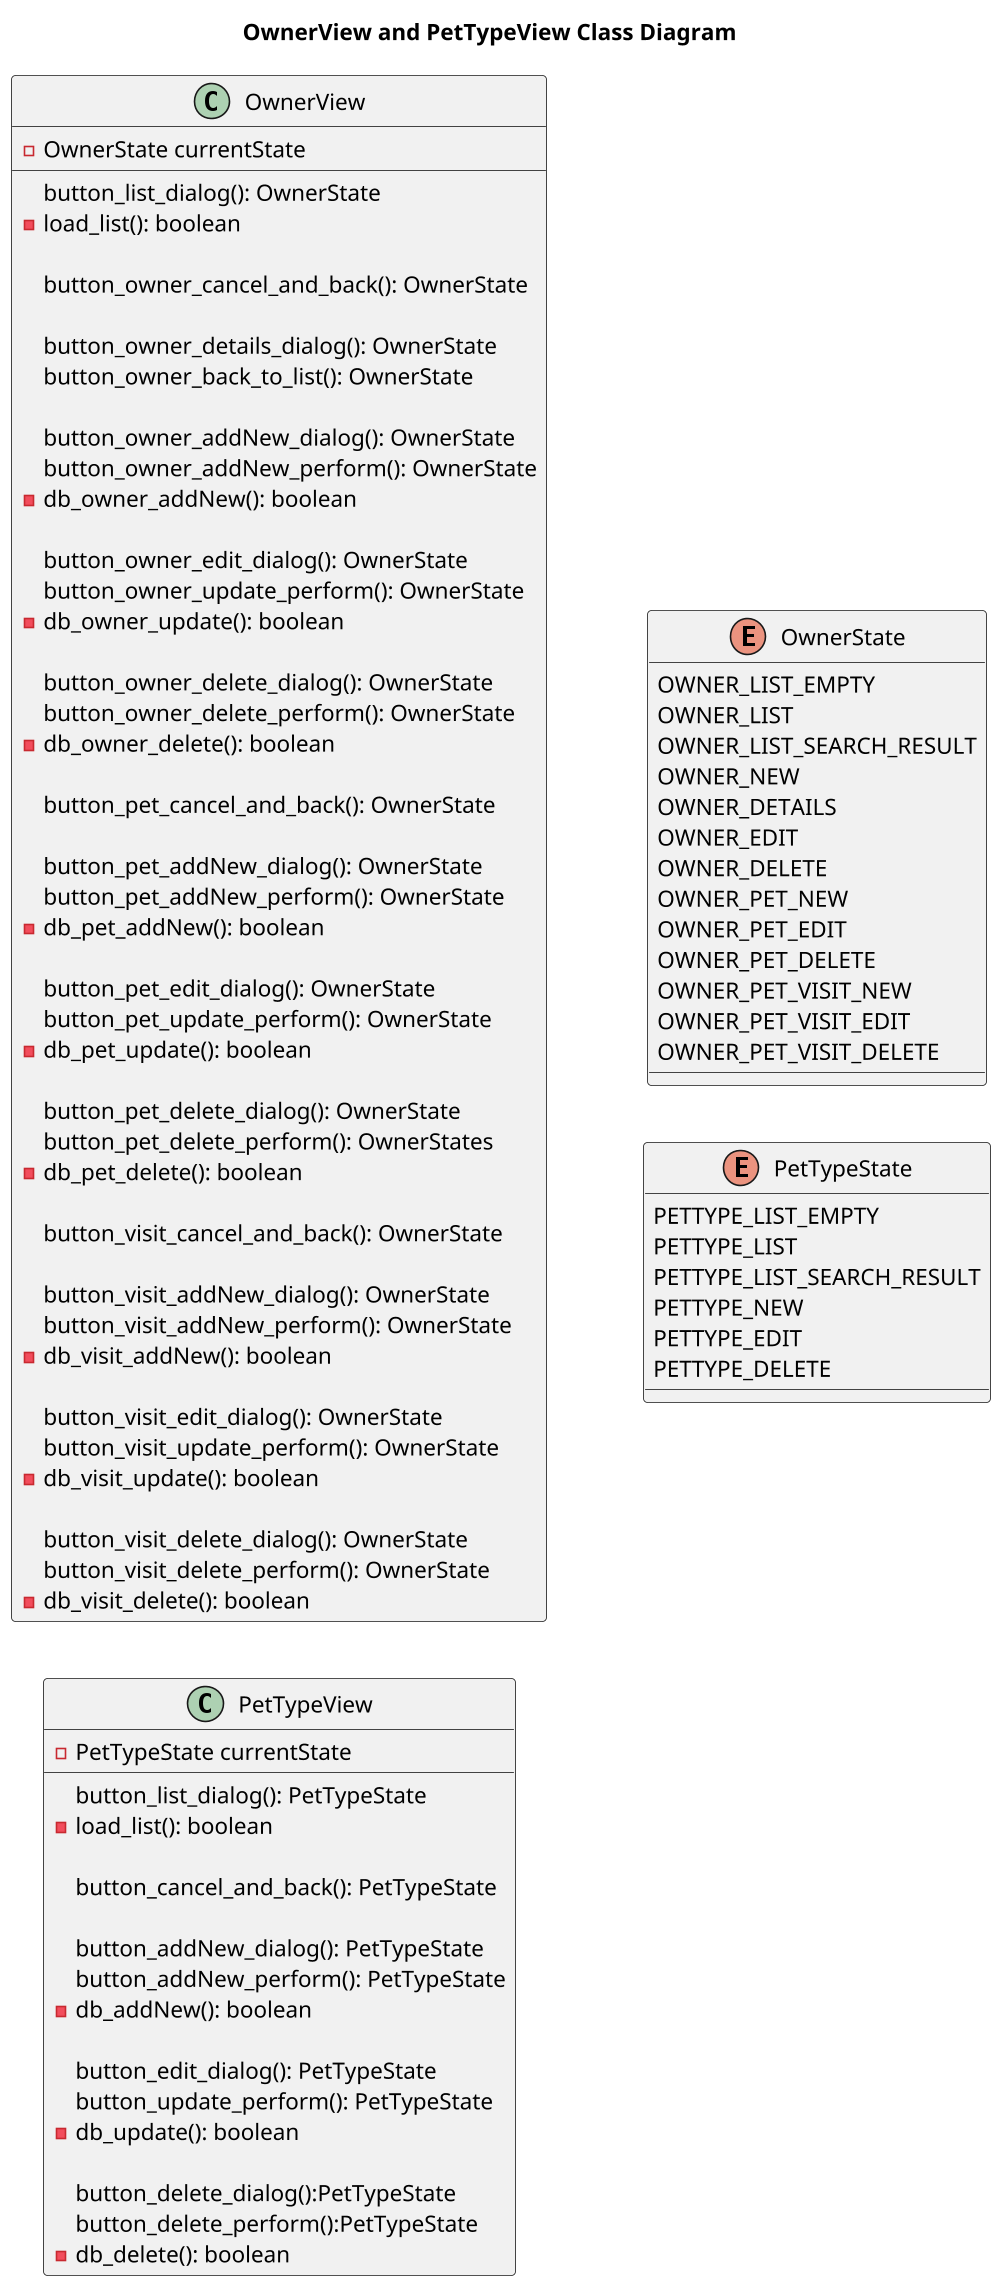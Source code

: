 @startuml


title OwnerView and PetTypeView Class Diagram
'https://plantuml.com/class-diagram

left to right direction
'top to bottom direction

scale 1000 width

class OwnerView {

    - OwnerState currentState

    button_list_dialog(): OwnerState
    - load_list(): boolean

    button_owner_cancel_and_back(): OwnerState

    button_owner_details_dialog(): OwnerState
    button_owner_back_to_list(): OwnerState

    button_owner_addNew_dialog(): OwnerState
    button_owner_addNew_perform(): OwnerState
    -db_owner_addNew(): boolean

    button_owner_edit_dialog(): OwnerState
    button_owner_update_perform(): OwnerState
    - db_owner_update(): boolean

    button_owner_delete_dialog(): OwnerState
    button_owner_delete_perform(): OwnerState
    - db_owner_delete(): boolean

    button_pet_cancel_and_back(): OwnerState

    button_pet_addNew_dialog(): OwnerState
    button_pet_addNew_perform(): OwnerState
    - db_pet_addNew(): boolean

    button_pet_edit_dialog(): OwnerState
    button_pet_update_perform(): OwnerState
    - db_pet_update(): boolean

    button_pet_delete_dialog(): OwnerState
    button_pet_delete_perform(): OwnerStates
    - db_pet_delete(): boolean

    button_visit_cancel_and_back(): OwnerState

    button_visit_addNew_dialog(): OwnerState
    button_visit_addNew_perform(): OwnerState
    - db_visit_addNew(): boolean

    button_visit_edit_dialog(): OwnerState
    button_visit_update_perform(): OwnerState
   - db_visit_update(): boolean

    button_visit_delete_dialog(): OwnerState
    button_visit_delete_perform(): OwnerState
    - db_visit_delete(): boolean
}

class PetTypeView {

    - PetTypeState currentState

    button_list_dialog(): PetTypeState
    - load_list(): boolean

    button_cancel_and_back(): PetTypeState

    button_addNew_dialog(): PetTypeState
    button_addNew_perform(): PetTypeState
    - db_addNew(): boolean

    button_edit_dialog(): PetTypeState
    button_update_perform(): PetTypeState
    - db_update(): boolean

    button_delete_dialog():PetTypeState
    button_delete_perform():PetTypeState
    - db_delete(): boolean
}


enum OwnerState {
    OWNER_LIST_EMPTY
    OWNER_LIST
    OWNER_LIST_SEARCH_RESULT
    OWNER_NEW
    OWNER_DETAILS
    OWNER_EDIT
    OWNER_DELETE
    OWNER_PET_NEW
    OWNER_PET_EDIT
    OWNER_PET_DELETE
    OWNER_PET_VISIT_NEW
    OWNER_PET_VISIT_EDIT
    OWNER_PET_VISIT_DELETE
}

enum PetTypeState {
    PETTYPE_LIST_EMPTY
    PETTYPE_LIST
    PETTYPE_LIST_SEARCH_RESULT
    PETTYPE_NEW
    PETTYPE_EDIT
    PETTYPE_DELETE
}



@enduml